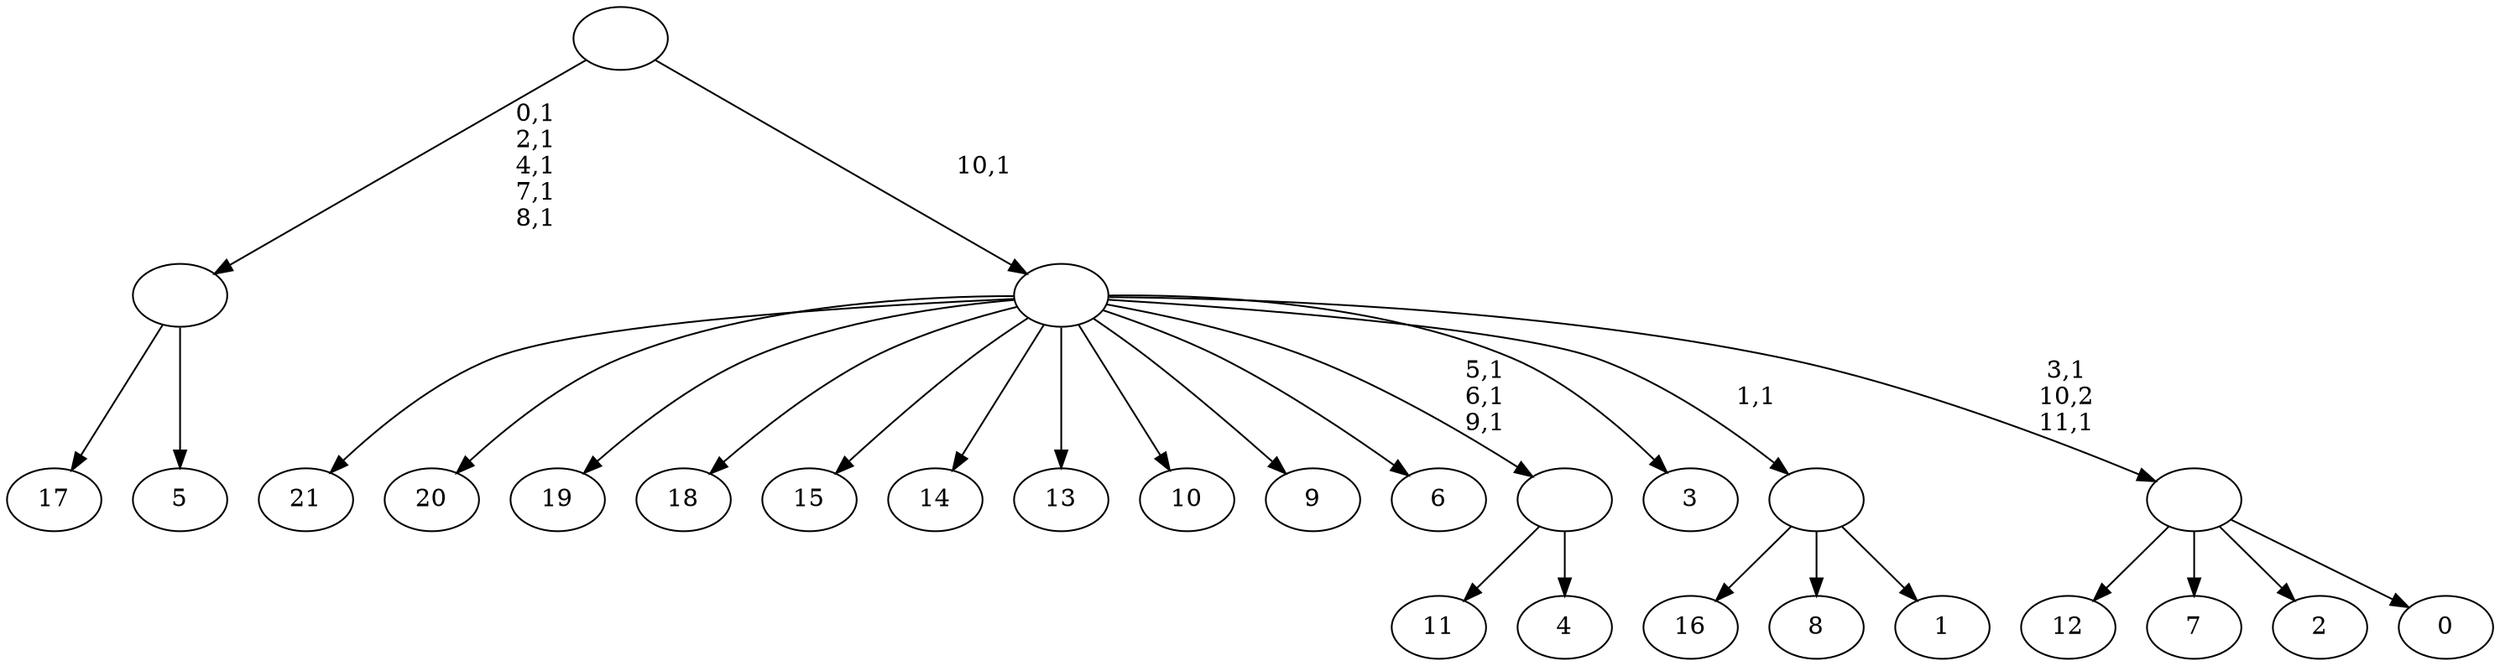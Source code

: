 digraph T {
	34 [label="21"]
	33 [label="20"]
	32 [label="19"]
	31 [label="18"]
	30 [label="17"]
	29 [label="16"]
	28 [label="15"]
	27 [label="14"]
	26 [label="13"]
	25 [label="12"]
	24 [label="11"]
	23 [label="10"]
	22 [label="9"]
	21 [label="8"]
	20 [label="7"]
	19 [label="6"]
	18 [label="5"]
	17 [label=""]
	12 [label="4"]
	11 [label=""]
	8 [label="3"]
	7 [label="2"]
	6 [label="1"]
	5 [label=""]
	4 [label="0"]
	3 [label=""]
	1 [label=""]
	0 [label=""]
	17 -> 30 [label=""]
	17 -> 18 [label=""]
	11 -> 24 [label=""]
	11 -> 12 [label=""]
	5 -> 29 [label=""]
	5 -> 21 [label=""]
	5 -> 6 [label=""]
	3 -> 25 [label=""]
	3 -> 20 [label=""]
	3 -> 7 [label=""]
	3 -> 4 [label=""]
	1 -> 3 [label="3,1\n10,2\n11,1"]
	1 -> 11 [label="5,1\n6,1\n9,1"]
	1 -> 34 [label=""]
	1 -> 33 [label=""]
	1 -> 32 [label=""]
	1 -> 31 [label=""]
	1 -> 28 [label=""]
	1 -> 27 [label=""]
	1 -> 26 [label=""]
	1 -> 23 [label=""]
	1 -> 22 [label=""]
	1 -> 19 [label=""]
	1 -> 8 [label=""]
	1 -> 5 [label="1,1"]
	0 -> 17 [label="0,1\n2,1\n4,1\n7,1\n8,1"]
	0 -> 1 [label="10,1"]
}
